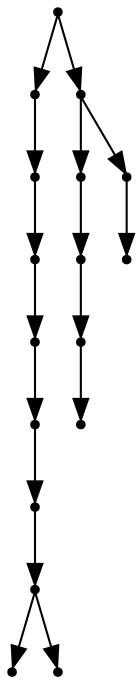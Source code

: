 digraph {
  16 [shape=point];
  8 [shape=point];
  7 [shape=point];
  6 [shape=point];
  5 [shape=point];
  4 [shape=point];
  3 [shape=point];
  2 [shape=point];
  0 [shape=point];
  1 [shape=point];
  15 [shape=point];
  12 [shape=point];
  11 [shape=point];
  10 [shape=point];
  9 [shape=point];
  14 [shape=point];
  13 [shape=point];
16 -> 8;
8 -> 7;
7 -> 6;
6 -> 5;
5 -> 4;
4 -> 3;
3 -> 2;
2 -> 0;
2 -> 1;
16 -> 15;
15 -> 12;
12 -> 11;
11 -> 10;
10 -> 9;
15 -> 14;
14 -> 13;
}
